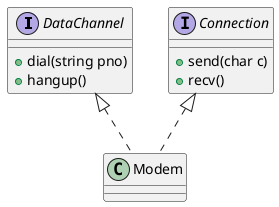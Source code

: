 @startuml

DataChannel <|.. Modem
Connection <|.. Modem

interface DataChannel
{
  + dial(string pno)
  + hangup()
}

interface Connection
{
  + send(char c)
  +recv()
}


@enduml
